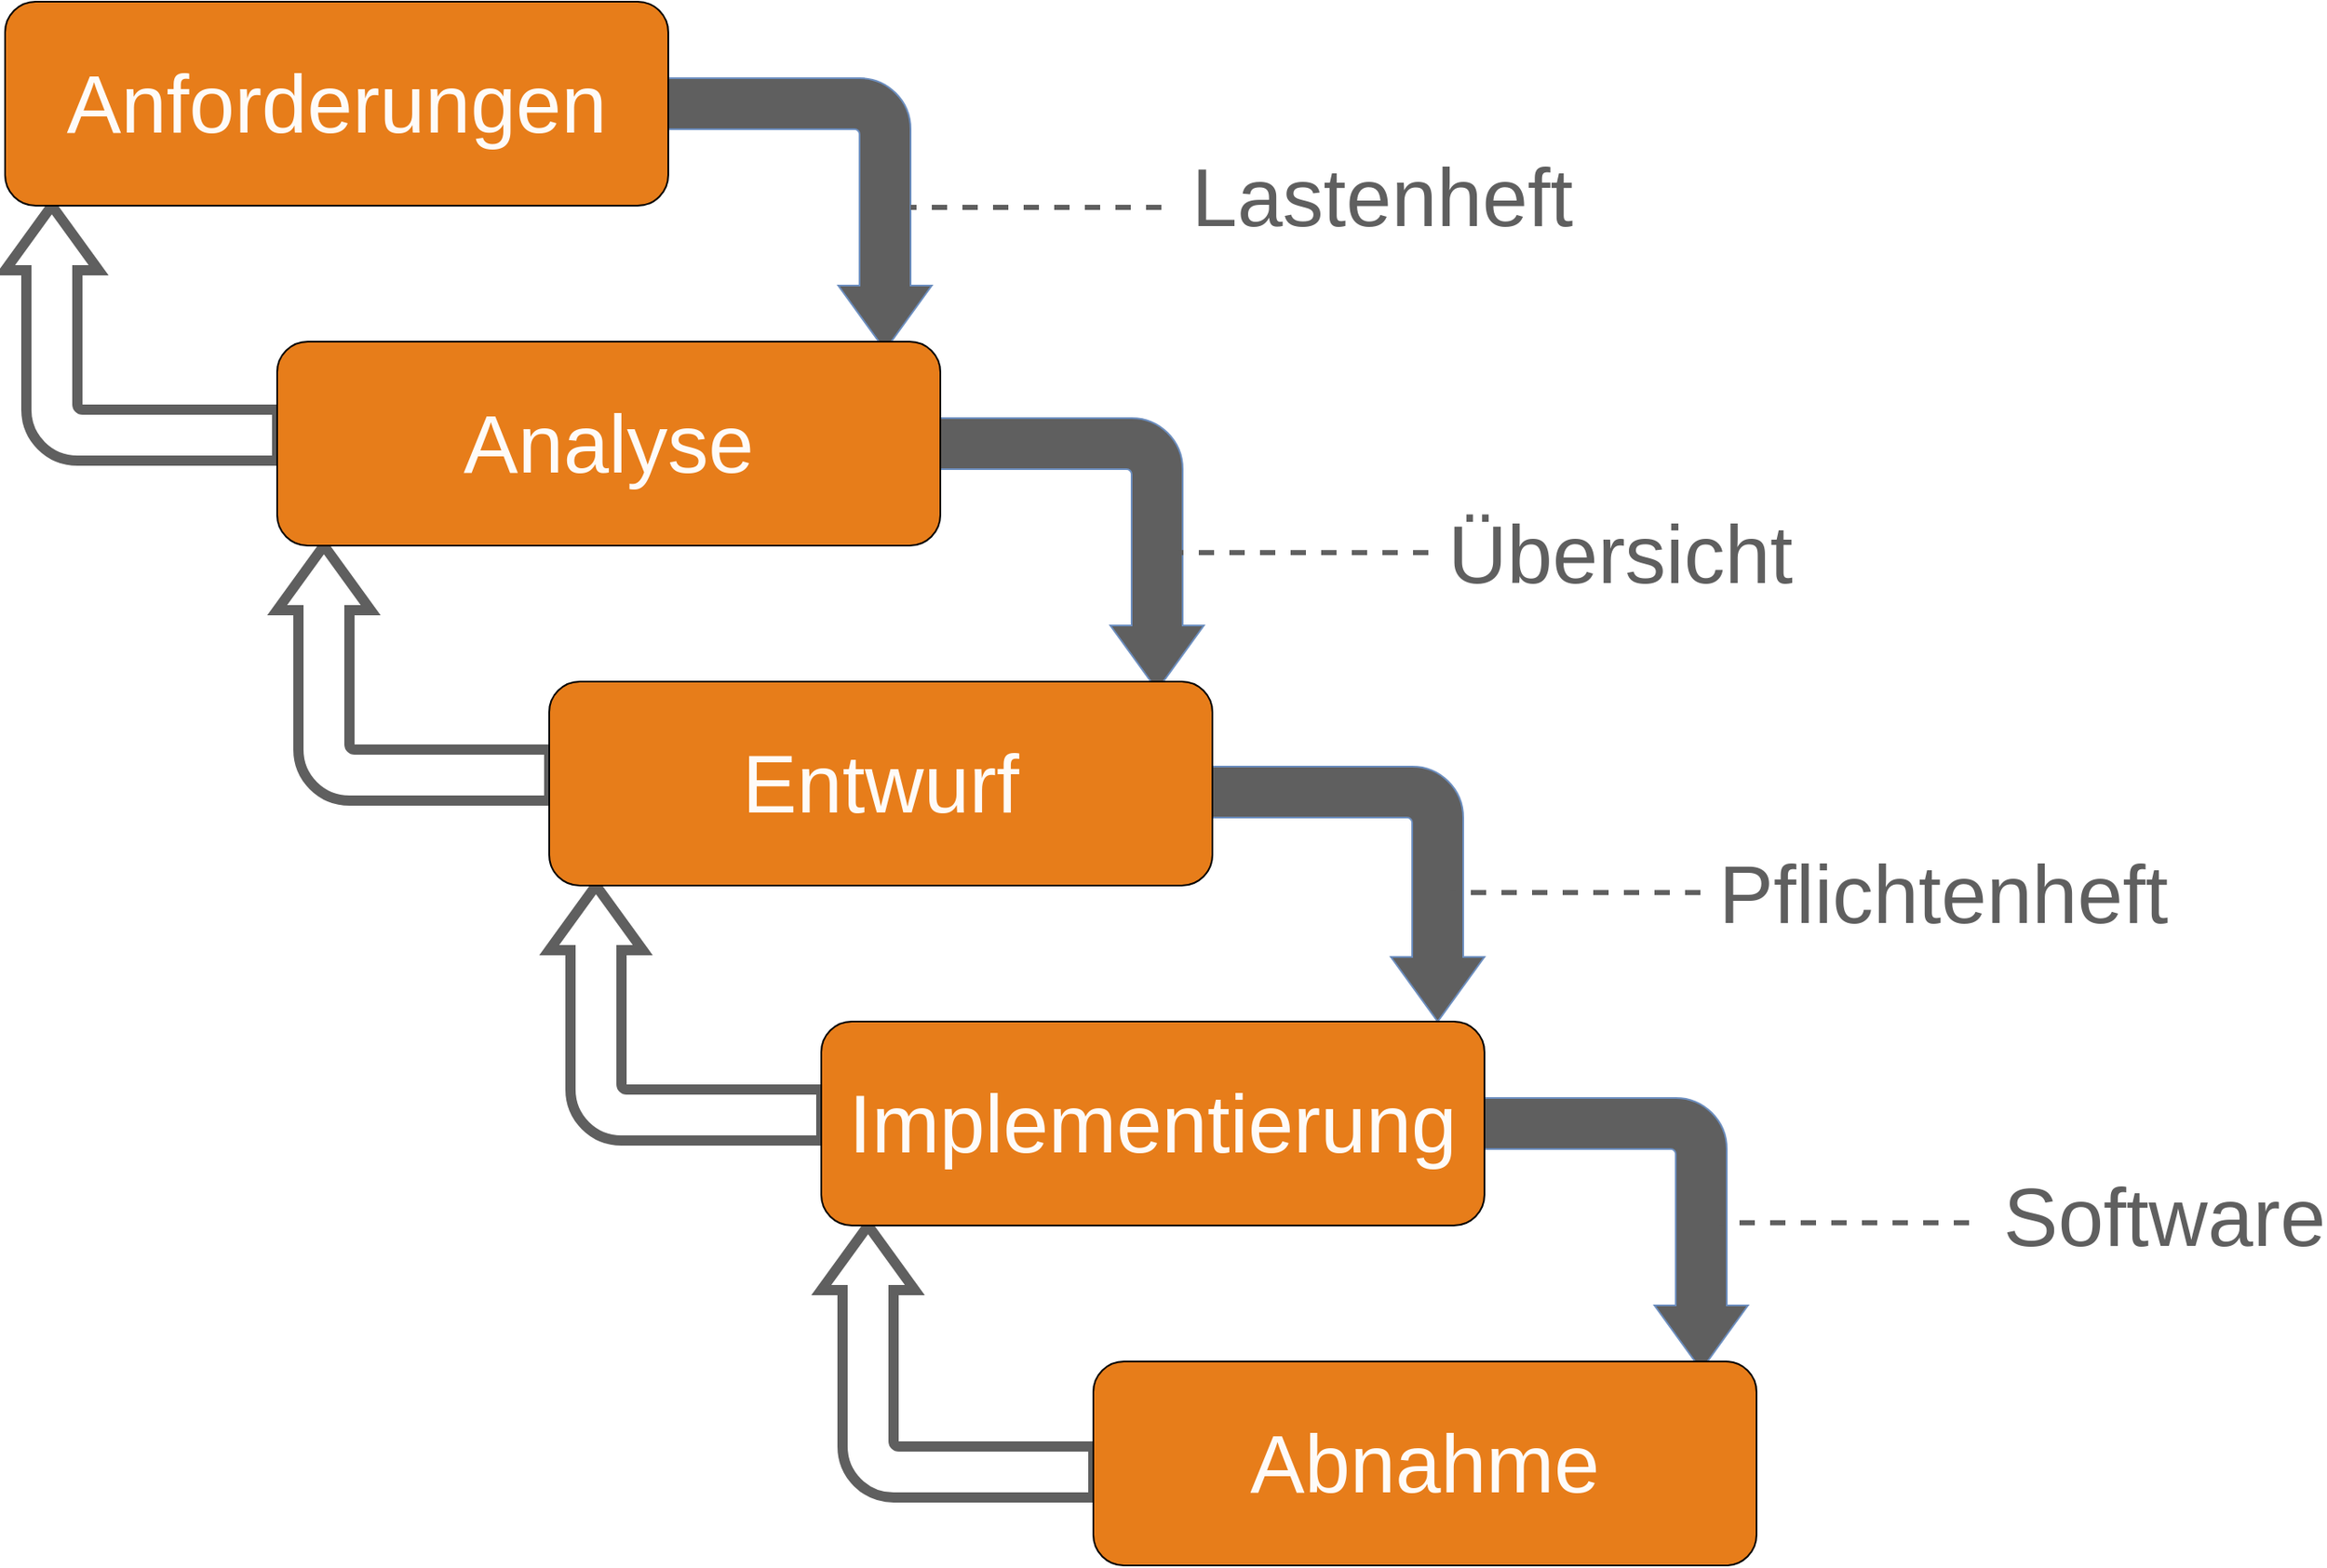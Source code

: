 <mxfile version="27.0.9">
  <diagram name="Page-1" id="Al8stNnn_QFQPGVCUlLM">
    <mxGraphModel dx="1885" dy="2693" grid="1" gridSize="10" guides="1" tooltips="1" connect="1" arrows="1" fold="1" page="1" pageScale="1" pageWidth="850" pageHeight="1100" math="0" shadow="0">
      <root>
        <mxCell id="0" />
        <mxCell id="1" parent="0" />
        <mxCell id="Z5YL0Rhxd1yZk9jb3WXK-10" value="" style="html=1;shadow=0;dashed=0;align=center;verticalAlign=middle;shape=mxgraph.arrows2.bendArrow;dy=15;dx=38;notch=0;arrowHead=55;rounded=1;rotation=90;fillColor=#5F5F5F;strokeColor=#6c8ebf;" vertex="1" parent="1">
          <mxGeometry x="505" y="285" width="160" height="160" as="geometry" />
        </mxCell>
        <mxCell id="Z5YL0Rhxd1yZk9jb3WXK-12" value="" style="html=1;shadow=0;dashed=0;align=center;verticalAlign=middle;shape=mxgraph.arrows2.bendArrow;dy=15;dx=38;notch=0;arrowHead=55;rounded=1;rotation=90;fillColor=#5F5F5F;strokeColor=#6c8ebf;" vertex="1" parent="1">
          <mxGeometry x="665" y="485" width="160" height="160" as="geometry" />
        </mxCell>
        <mxCell id="Z5YL0Rhxd1yZk9jb3WXK-13" value="" style="html=1;shadow=0;dashed=0;align=center;verticalAlign=middle;shape=mxgraph.arrows2.bendArrow;dy=15;dx=38;notch=0;arrowHead=55;rounded=1;rotation=90;fillColor=#5F5F5F;strokeColor=#6c8ebf;" vertex="1" parent="1">
          <mxGeometry x="835" y="685" width="150" height="160" as="geometry" />
        </mxCell>
        <mxCell id="Z5YL0Rhxd1yZk9jb3WXK-14" value="" style="html=1;shadow=0;dashed=0;align=center;verticalAlign=middle;shape=mxgraph.arrows2.bendArrow;dy=15;dx=38;notch=0;arrowHead=55;rounded=1;rotation=90;fillColor=#5F5F5F;strokeColor=#6c8ebf;" vertex="1" parent="1">
          <mxGeometry x="985" y="885" width="160" height="160" as="geometry" />
        </mxCell>
        <mxCell id="Z5YL0Rhxd1yZk9jb3WXK-15" value="" style="html=1;shadow=0;dashed=0;align=center;verticalAlign=middle;shape=mxgraph.arrows2.bendArrow;dy=15;dx=38;notch=0;arrowHead=55;rounded=1;rotation=-90;fillColor=none;strokeColor=#5F5F5F;strokeWidth=6;" vertex="1" parent="1">
          <mxGeometry x="600" y="960" width="160" height="160" as="geometry" />
        </mxCell>
        <mxCell id="Z5YL0Rhxd1yZk9jb3WXK-16" value="" style="html=1;shadow=0;dashed=0;align=center;verticalAlign=middle;shape=mxgraph.arrows2.bendArrow;dy=15;dx=38;notch=0;arrowHead=55;rounded=1;rotation=-90;fillColor=none;strokeColor=#5F5F5F;strokeWidth=6;" vertex="1" parent="1">
          <mxGeometry x="445" y="755" width="150" height="160" as="geometry" />
        </mxCell>
        <mxCell id="Z5YL0Rhxd1yZk9jb3WXK-17" value="" style="html=1;shadow=0;dashed=0;align=center;verticalAlign=middle;shape=mxgraph.arrows2.bendArrow;dy=15;dx=38;notch=0;arrowHead=55;rounded=1;rotation=-90;fillColor=none;strokeColor=#5F5F5F;strokeWidth=6;" vertex="1" parent="1">
          <mxGeometry x="285" y="555" width="150" height="160" as="geometry" />
        </mxCell>
        <mxCell id="Z5YL0Rhxd1yZk9jb3WXK-18" value="" style="html=1;shadow=0;dashed=0;align=center;verticalAlign=middle;shape=mxgraph.arrows2.bendArrow;dy=15;dx=38;notch=0;arrowHead=55;rounded=1;rotation=-90;fillColor=none;strokeColor=#5F5F5F;strokeWidth=6;" vertex="1" parent="1">
          <mxGeometry x="125" y="355" width="150" height="160" as="geometry" />
        </mxCell>
        <mxCell id="Z5YL0Rhxd1yZk9jb3WXK-6" value="&lt;font style=&quot;font-size: 48px; color: rgb(254, 251, 248);&quot;&gt;Abnahme&lt;/font&gt;" style="rounded=1;whiteSpace=wrap;html=1;fillColor=#E77D1A;" vertex="1" parent="1">
          <mxGeometry x="760" y="1040" width="390" height="120" as="geometry" />
        </mxCell>
        <mxCell id="Z5YL0Rhxd1yZk9jb3WXK-5" value="&lt;font style=&quot;font-size: 48px; color: rgb(254, 251, 248);&quot;&gt;Implementierung&lt;/font&gt;" style="rounded=1;whiteSpace=wrap;html=1;fillColor=#E77D1A;" vertex="1" parent="1">
          <mxGeometry x="600" y="840" width="390" height="120" as="geometry" />
        </mxCell>
        <mxCell id="Z5YL0Rhxd1yZk9jb3WXK-4" value="&lt;font style=&quot;font-size: 48px; color: rgb(254, 251, 248);&quot;&gt;Entwurf&lt;/font&gt;" style="rounded=1;whiteSpace=wrap;html=1;fillColor=#E77D1A;" vertex="1" parent="1">
          <mxGeometry x="440" y="640" width="390" height="120" as="geometry" />
        </mxCell>
        <mxCell id="Z5YL0Rhxd1yZk9jb3WXK-3" value="&lt;font style=&quot;font-size: 48px;&quot;&gt;&lt;span style=&quot;color: rgb(254, 251, 248);&quot;&gt;Analyse&lt;/span&gt;&lt;/font&gt;" style="rounded=1;whiteSpace=wrap;html=1;fillColor=#E77D1A;" vertex="1" parent="1">
          <mxGeometry x="280" y="440" width="390" height="120" as="geometry" />
        </mxCell>
        <mxCell id="Z5YL0Rhxd1yZk9jb3WXK-2" value="&lt;font style=&quot;font-size: 48px;&quot;&gt;&lt;span style=&quot;color: rgb(254, 251, 248);&quot;&gt;Anforderungen&lt;/span&gt;&lt;/font&gt;" style="rounded=1;whiteSpace=wrap;html=1;fillColor=#E77D1A;" vertex="1" parent="1">
          <mxGeometry x="120" y="240" width="390" height="120" as="geometry" />
        </mxCell>
        <mxCell id="Z5YL0Rhxd1yZk9jb3WXK-19" value="" style="endArrow=none;dashed=1;html=1;rounded=0;entryX=0;entryY=0;entryDx=76;entryDy=12.5;entryPerimeter=0;strokeWidth=3;strokeColor=#5F5F5F;" edge="1" parent="1" target="Z5YL0Rhxd1yZk9jb3WXK-10">
          <mxGeometry width="50" height="50" relative="1" as="geometry">
            <mxPoint x="800" y="361" as="sourcePoint" />
            <mxPoint x="750" y="780" as="targetPoint" />
          </mxGeometry>
        </mxCell>
        <mxCell id="Z5YL0Rhxd1yZk9jb3WXK-20" value="" style="endArrow=none;dashed=1;html=1;rounded=0;entryX=0;entryY=0;entryDx=76;entryDy=12.5;entryPerimeter=0;strokeWidth=3;strokeColor=#5F5F5F;" edge="1" parent="1">
          <mxGeometry width="50" height="50" relative="1" as="geometry">
            <mxPoint x="957" y="564.17" as="sourcePoint" />
            <mxPoint x="810" y="564.17" as="targetPoint" />
          </mxGeometry>
        </mxCell>
        <mxCell id="Z5YL0Rhxd1yZk9jb3WXK-21" value="" style="endArrow=none;dashed=1;html=1;rounded=0;entryX=0;entryY=0;entryDx=76;entryDy=12.5;entryPerimeter=0;strokeWidth=3;strokeColor=#5F5F5F;" edge="1" parent="1">
          <mxGeometry width="50" height="50" relative="1" as="geometry">
            <mxPoint x="1117" y="764.17" as="sourcePoint" />
            <mxPoint x="970" y="764.17" as="targetPoint" />
          </mxGeometry>
        </mxCell>
        <mxCell id="Z5YL0Rhxd1yZk9jb3WXK-22" value="" style="endArrow=none;dashed=1;html=1;rounded=0;entryX=0;entryY=0;entryDx=76;entryDy=12.5;entryPerimeter=0;strokeWidth=3;strokeColor=#5F5F5F;" edge="1" parent="1">
          <mxGeometry width="50" height="50" relative="1" as="geometry">
            <mxPoint x="1275" y="958.33" as="sourcePoint" />
            <mxPoint x="1128" y="958.33" as="targetPoint" />
          </mxGeometry>
        </mxCell>
        <mxCell id="Z5YL0Rhxd1yZk9jb3WXK-23" value="&lt;font style=&quot;font-size: 48px; color: rgb(95, 95, 95);&quot;&gt;Lastenheft&lt;/font&gt;" style="text;html=1;align=center;verticalAlign=middle;whiteSpace=wrap;rounded=0;strokeWidth=48;" vertex="1" parent="1">
          <mxGeometry x="900" y="340" width="60" height="30" as="geometry" />
        </mxCell>
        <mxCell id="Z5YL0Rhxd1yZk9jb3WXK-24" value="&lt;font style=&quot;font-size: 48px; color: rgb(95, 95, 95);&quot;&gt;Übersicht&lt;/font&gt;" style="text;html=1;align=center;verticalAlign=middle;whiteSpace=wrap;rounded=0;strokeWidth=48;" vertex="1" parent="1">
          <mxGeometry x="1040" y="550" width="60" height="30" as="geometry" />
        </mxCell>
        <mxCell id="Z5YL0Rhxd1yZk9jb3WXK-25" value="&lt;font style=&quot;font-size: 48px; color: rgb(95, 95, 95);&quot;&gt;Pflichtenheft&lt;/font&gt;" style="text;html=1;align=center;verticalAlign=middle;whiteSpace=wrap;rounded=0;strokeWidth=48;" vertex="1" parent="1">
          <mxGeometry x="1230" y="750" width="60" height="30" as="geometry" />
        </mxCell>
        <mxCell id="Z5YL0Rhxd1yZk9jb3WXK-26" value="&lt;font style=&quot;font-size: 48px; color: rgb(95, 95, 95);&quot;&gt;Software&lt;/font&gt;" style="text;html=1;align=center;verticalAlign=middle;whiteSpace=wrap;rounded=0;strokeWidth=48;" vertex="1" parent="1">
          <mxGeometry x="1360" y="940" width="60" height="30" as="geometry" />
        </mxCell>
      </root>
    </mxGraphModel>
  </diagram>
</mxfile>
